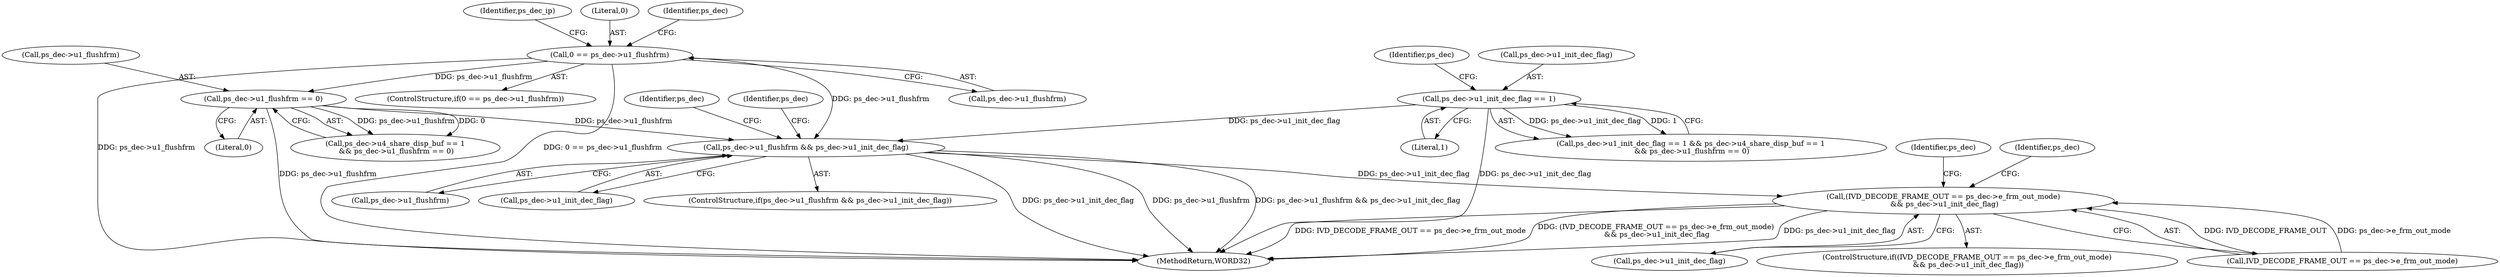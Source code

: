digraph "0_Android_33ef7de9ddc8ea7eb9cbc440d1cf89957a0c267b@pointer" {
"1000705" [label="(Call,ps_dec->u1_flushfrm && ps_dec->u1_init_dec_flag)"];
"1000253" [label="(Call,0 == ps_dec->u1_flushfrm)"];
"1000542" [label="(Call,ps_dec->u1_flushfrm == 0)"];
"1000531" [label="(Call,ps_dec->u1_init_dec_flag == 1)"];
"1002028" [label="(Call,(IVD_DECODE_FRAME_OUT == ps_dec->e_frm_out_mode)\n && ps_dec->u1_init_dec_flag)"];
"1000546" [label="(Literal,0)"];
"1000255" [label="(Call,ps_dec->u1_flushfrm)"];
"1000705" [label="(Call,ps_dec->u1_flushfrm && ps_dec->u1_init_dec_flag)"];
"1000543" [label="(Call,ps_dec->u1_flushfrm)"];
"1000262" [label="(Identifier,ps_dec_ip)"];
"1000539" [label="(Identifier,ps_dec)"];
"1000892" [label="(Identifier,ps_dec)"];
"1000532" [label="(Call,ps_dec->u1_init_dec_flag)"];
"1000531" [label="(Call,ps_dec->u1_init_dec_flag == 1)"];
"1000706" [label="(Call,ps_dec->u1_flushfrm)"];
"1002034" [label="(Call,ps_dec->u1_init_dec_flag)"];
"1000536" [label="(Call,ps_dec->u4_share_disp_buf == 1\n && ps_dec->u1_flushfrm == 0)"];
"1000709" [label="(Call,ps_dec->u1_init_dec_flag)"];
"1002028" [label="(Call,(IVD_DECODE_FRAME_OUT == ps_dec->e_frm_out_mode)\n && ps_dec->u1_init_dec_flag)"];
"1000542" [label="(Call,ps_dec->u1_flushfrm == 0)"];
"1000254" [label="(Literal,0)"];
"1002039" [label="(Identifier,ps_dec)"];
"1000253" [label="(Call,0 == ps_dec->u1_flushfrm)"];
"1000252" [label="(ControlStructure,if(0 == ps_dec->u1_flushfrm))"];
"1000530" [label="(Call,ps_dec->u1_init_dec_flag == 1 && ps_dec->u4_share_disp_buf == 1\n && ps_dec->u1_flushfrm == 0)"];
"1002027" [label="(ControlStructure,if((IVD_DECODE_FRAME_OUT == ps_dec->e_frm_out_mode)\n && ps_dec->u1_init_dec_flag))"];
"1000704" [label="(ControlStructure,if(ps_dec->u1_flushfrm && ps_dec->u1_init_dec_flag))"];
"1000303" [label="(Identifier,ps_dec)"];
"1002029" [label="(Call,IVD_DECODE_FRAME_OUT == ps_dec->e_frm_out_mode)"];
"1000714" [label="(Identifier,ps_dec)"];
"1002067" [label="(Identifier,ps_dec)"];
"1000535" [label="(Literal,1)"];
"1002186" [label="(MethodReturn,WORD32)"];
"1000705" -> "1000704"  [label="AST: "];
"1000705" -> "1000706"  [label="CFG: "];
"1000705" -> "1000709"  [label="CFG: "];
"1000706" -> "1000705"  [label="AST: "];
"1000709" -> "1000705"  [label="AST: "];
"1000714" -> "1000705"  [label="CFG: "];
"1000892" -> "1000705"  [label="CFG: "];
"1000705" -> "1002186"  [label="DDG: ps_dec->u1_init_dec_flag"];
"1000705" -> "1002186"  [label="DDG: ps_dec->u1_flushfrm"];
"1000705" -> "1002186"  [label="DDG: ps_dec->u1_flushfrm && ps_dec->u1_init_dec_flag"];
"1000253" -> "1000705"  [label="DDG: ps_dec->u1_flushfrm"];
"1000542" -> "1000705"  [label="DDG: ps_dec->u1_flushfrm"];
"1000531" -> "1000705"  [label="DDG: ps_dec->u1_init_dec_flag"];
"1000705" -> "1002028"  [label="DDG: ps_dec->u1_init_dec_flag"];
"1000253" -> "1000252"  [label="AST: "];
"1000253" -> "1000255"  [label="CFG: "];
"1000254" -> "1000253"  [label="AST: "];
"1000255" -> "1000253"  [label="AST: "];
"1000262" -> "1000253"  [label="CFG: "];
"1000303" -> "1000253"  [label="CFG: "];
"1000253" -> "1002186"  [label="DDG: 0 == ps_dec->u1_flushfrm"];
"1000253" -> "1002186"  [label="DDG: ps_dec->u1_flushfrm"];
"1000253" -> "1000542"  [label="DDG: ps_dec->u1_flushfrm"];
"1000542" -> "1000536"  [label="AST: "];
"1000542" -> "1000546"  [label="CFG: "];
"1000543" -> "1000542"  [label="AST: "];
"1000546" -> "1000542"  [label="AST: "];
"1000536" -> "1000542"  [label="CFG: "];
"1000542" -> "1002186"  [label="DDG: ps_dec->u1_flushfrm"];
"1000542" -> "1000536"  [label="DDG: ps_dec->u1_flushfrm"];
"1000542" -> "1000536"  [label="DDG: 0"];
"1000531" -> "1000530"  [label="AST: "];
"1000531" -> "1000535"  [label="CFG: "];
"1000532" -> "1000531"  [label="AST: "];
"1000535" -> "1000531"  [label="AST: "];
"1000539" -> "1000531"  [label="CFG: "];
"1000530" -> "1000531"  [label="CFG: "];
"1000531" -> "1002186"  [label="DDG: ps_dec->u1_init_dec_flag"];
"1000531" -> "1000530"  [label="DDG: ps_dec->u1_init_dec_flag"];
"1000531" -> "1000530"  [label="DDG: 1"];
"1002028" -> "1002027"  [label="AST: "];
"1002028" -> "1002029"  [label="CFG: "];
"1002028" -> "1002034"  [label="CFG: "];
"1002029" -> "1002028"  [label="AST: "];
"1002034" -> "1002028"  [label="AST: "];
"1002039" -> "1002028"  [label="CFG: "];
"1002067" -> "1002028"  [label="CFG: "];
"1002028" -> "1002186"  [label="DDG: IVD_DECODE_FRAME_OUT == ps_dec->e_frm_out_mode"];
"1002028" -> "1002186"  [label="DDG: (IVD_DECODE_FRAME_OUT == ps_dec->e_frm_out_mode)\n && ps_dec->u1_init_dec_flag"];
"1002028" -> "1002186"  [label="DDG: ps_dec->u1_init_dec_flag"];
"1002029" -> "1002028"  [label="DDG: IVD_DECODE_FRAME_OUT"];
"1002029" -> "1002028"  [label="DDG: ps_dec->e_frm_out_mode"];
}

